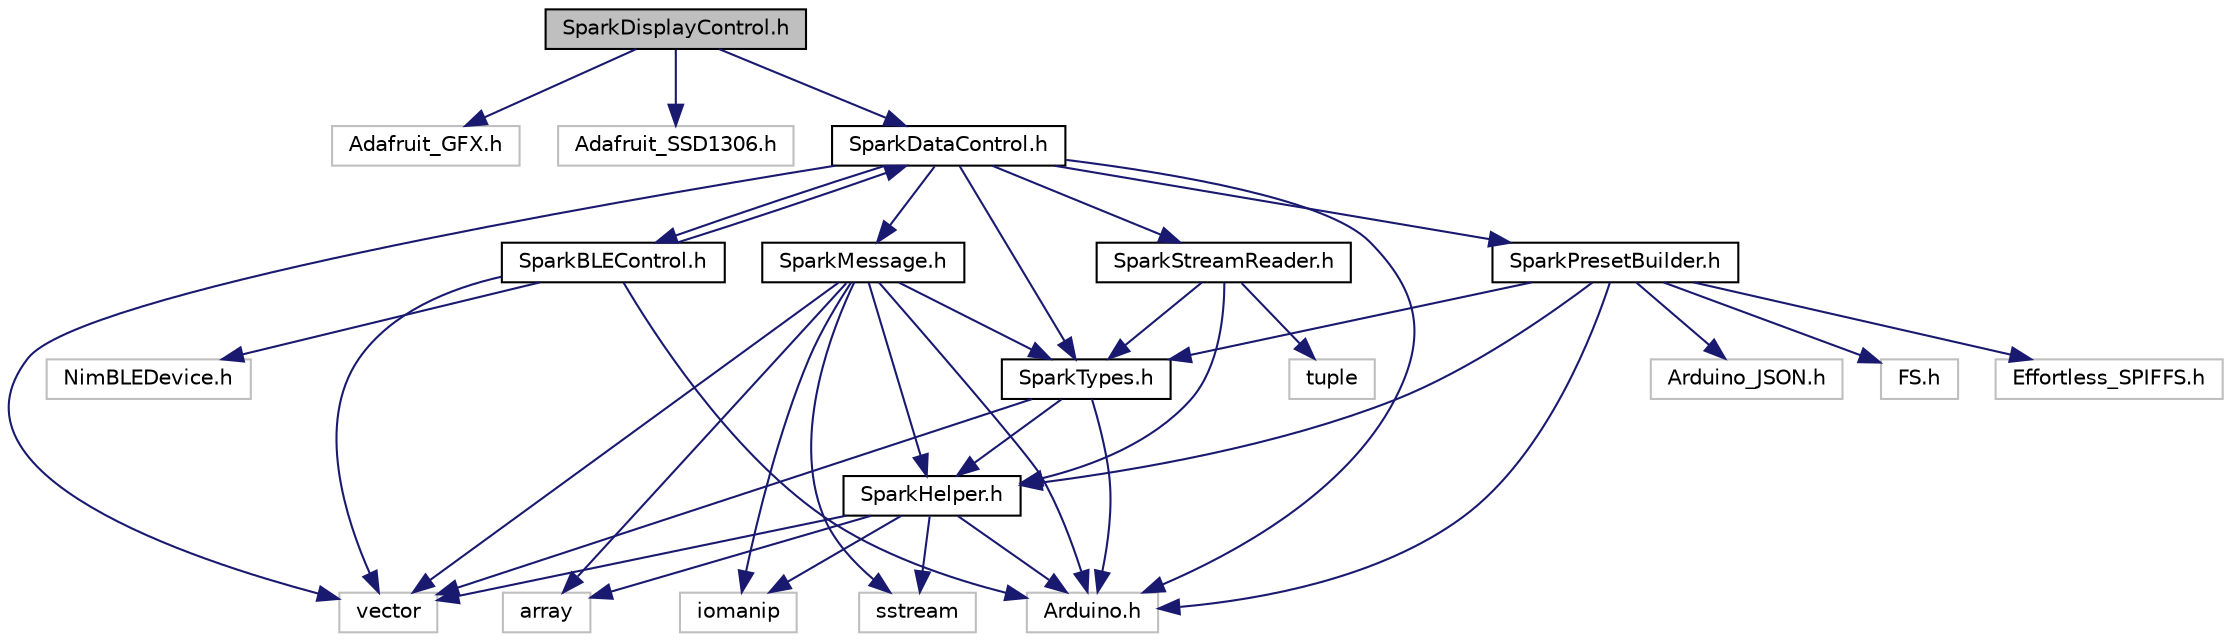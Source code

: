 digraph "SparkDisplayControl.h"
{
 // LATEX_PDF_SIZE
  edge [fontname="Helvetica",fontsize="10",labelfontname="Helvetica",labelfontsize="10"];
  node [fontname="Helvetica",fontsize="10",shape=record];
  Node1 [label="SparkDisplayControl.h",height=0.2,width=0.4,color="black", fillcolor="grey75", style="filled", fontcolor="black",tooltip=" "];
  Node1 -> Node2 [color="midnightblue",fontsize="10",style="solid"];
  Node2 [label="Adafruit_GFX.h",height=0.2,width=0.4,color="grey75", fillcolor="white", style="filled",tooltip=" "];
  Node1 -> Node3 [color="midnightblue",fontsize="10",style="solid"];
  Node3 [label="Adafruit_SSD1306.h",height=0.2,width=0.4,color="grey75", fillcolor="white", style="filled",tooltip=" "];
  Node1 -> Node4 [color="midnightblue",fontsize="10",style="solid"];
  Node4 [label="SparkDataControl.h",height=0.2,width=0.4,color="black", fillcolor="white", style="filled",URL="$_spark_data_control_8h.html",tooltip=" "];
  Node4 -> Node5 [color="midnightblue",fontsize="10",style="solid"];
  Node5 [label="vector",height=0.2,width=0.4,color="grey75", fillcolor="white", style="filled",tooltip=" "];
  Node4 -> Node6 [color="midnightblue",fontsize="10",style="solid"];
  Node6 [label="Arduino.h",height=0.2,width=0.4,color="grey75", fillcolor="white", style="filled",tooltip=" "];
  Node4 -> Node7 [color="midnightblue",fontsize="10",style="solid"];
  Node7 [label="SparkBLEControl.h",height=0.2,width=0.4,color="black", fillcolor="white", style="filled",URL="$_spark_b_l_e_control_8h.html",tooltip=" "];
  Node7 -> Node8 [color="midnightblue",fontsize="10",style="solid"];
  Node8 [label="NimBLEDevice.h",height=0.2,width=0.4,color="grey75", fillcolor="white", style="filled",tooltip=" "];
  Node7 -> Node6 [color="midnightblue",fontsize="10",style="solid"];
  Node7 -> Node5 [color="midnightblue",fontsize="10",style="solid"];
  Node7 -> Node4 [color="midnightblue",fontsize="10",style="solid"];
  Node4 -> Node9 [color="midnightblue",fontsize="10",style="solid"];
  Node9 [label="SparkMessage.h",height=0.2,width=0.4,color="black", fillcolor="white", style="filled",URL="$_spark_message_8h.html",tooltip=" "];
  Node9 -> Node10 [color="midnightblue",fontsize="10",style="solid"];
  Node10 [label="array",height=0.2,width=0.4,color="grey75", fillcolor="white", style="filled",tooltip=" "];
  Node9 -> Node5 [color="midnightblue",fontsize="10",style="solid"];
  Node9 -> Node11 [color="midnightblue",fontsize="10",style="solid"];
  Node11 [label="iomanip",height=0.2,width=0.4,color="grey75", fillcolor="white", style="filled",tooltip=" "];
  Node9 -> Node12 [color="midnightblue",fontsize="10",style="solid"];
  Node12 [label="sstream",height=0.2,width=0.4,color="grey75", fillcolor="white", style="filled",tooltip=" "];
  Node9 -> Node6 [color="midnightblue",fontsize="10",style="solid"];
  Node9 -> Node13 [color="midnightblue",fontsize="10",style="solid"];
  Node13 [label="SparkHelper.h",height=0.2,width=0.4,color="black", fillcolor="white", style="filled",URL="$_spark_helper_8h.html",tooltip=" "];
  Node13 -> Node10 [color="midnightblue",fontsize="10",style="solid"];
  Node13 -> Node5 [color="midnightblue",fontsize="10",style="solid"];
  Node13 -> Node11 [color="midnightblue",fontsize="10",style="solid"];
  Node13 -> Node12 [color="midnightblue",fontsize="10",style="solid"];
  Node13 -> Node6 [color="midnightblue",fontsize="10",style="solid"];
  Node9 -> Node14 [color="midnightblue",fontsize="10",style="solid"];
  Node14 [label="SparkTypes.h",height=0.2,width=0.4,color="black", fillcolor="white", style="filled",URL="$_spark_types_8h.html",tooltip=" "];
  Node14 -> Node5 [color="midnightblue",fontsize="10",style="solid"];
  Node14 -> Node6 [color="midnightblue",fontsize="10",style="solid"];
  Node14 -> Node13 [color="midnightblue",fontsize="10",style="solid"];
  Node4 -> Node15 [color="midnightblue",fontsize="10",style="solid"];
  Node15 [label="SparkPresetBuilder.h",height=0.2,width=0.4,color="black", fillcolor="white", style="filled",URL="$_spark_preset_builder_8h.html",tooltip=" "];
  Node15 -> Node6 [color="midnightblue",fontsize="10",style="solid"];
  Node15 -> Node16 [color="midnightblue",fontsize="10",style="solid"];
  Node16 [label="Arduino_JSON.h",height=0.2,width=0.4,color="grey75", fillcolor="white", style="filled",tooltip=" "];
  Node15 -> Node17 [color="midnightblue",fontsize="10",style="solid"];
  Node17 [label="FS.h",height=0.2,width=0.4,color="grey75", fillcolor="white", style="filled",tooltip=" "];
  Node15 -> Node18 [color="midnightblue",fontsize="10",style="solid"];
  Node18 [label="Effortless_SPIFFS.h",height=0.2,width=0.4,color="grey75", fillcolor="white", style="filled",tooltip=" "];
  Node15 -> Node13 [color="midnightblue",fontsize="10",style="solid"];
  Node15 -> Node14 [color="midnightblue",fontsize="10",style="solid"];
  Node4 -> Node19 [color="midnightblue",fontsize="10",style="solid"];
  Node19 [label="SparkStreamReader.h",height=0.2,width=0.4,color="black", fillcolor="white", style="filled",URL="$_spark_stream_reader_8h.html",tooltip=" "];
  Node19 -> Node20 [color="midnightblue",fontsize="10",style="solid"];
  Node20 [label="tuple",height=0.2,width=0.4,color="grey75", fillcolor="white", style="filled",tooltip=" "];
  Node19 -> Node13 [color="midnightblue",fontsize="10",style="solid"];
  Node19 -> Node14 [color="midnightblue",fontsize="10",style="solid"];
  Node4 -> Node14 [color="midnightblue",fontsize="10",style="solid"];
}
